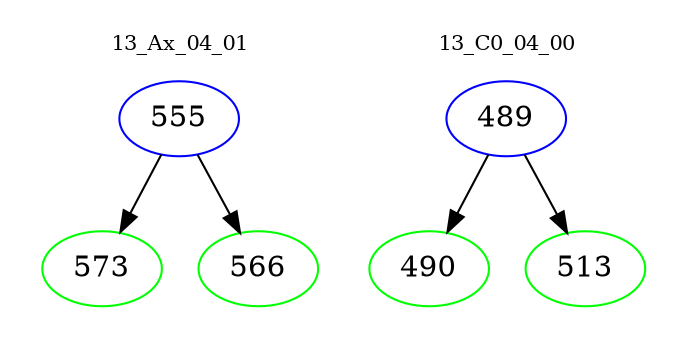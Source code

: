 digraph{
subgraph cluster_0 {
color = white
label = "13_Ax_04_01";
fontsize=10;
T0_555 [label="555", color="blue"]
T0_555 -> T0_573 [color="black"]
T0_573 [label="573", color="green"]
T0_555 -> T0_566 [color="black"]
T0_566 [label="566", color="green"]
}
subgraph cluster_1 {
color = white
label = "13_C0_04_00";
fontsize=10;
T1_489 [label="489", color="blue"]
T1_489 -> T1_490 [color="black"]
T1_490 [label="490", color="green"]
T1_489 -> T1_513 [color="black"]
T1_513 [label="513", color="green"]
}
}
